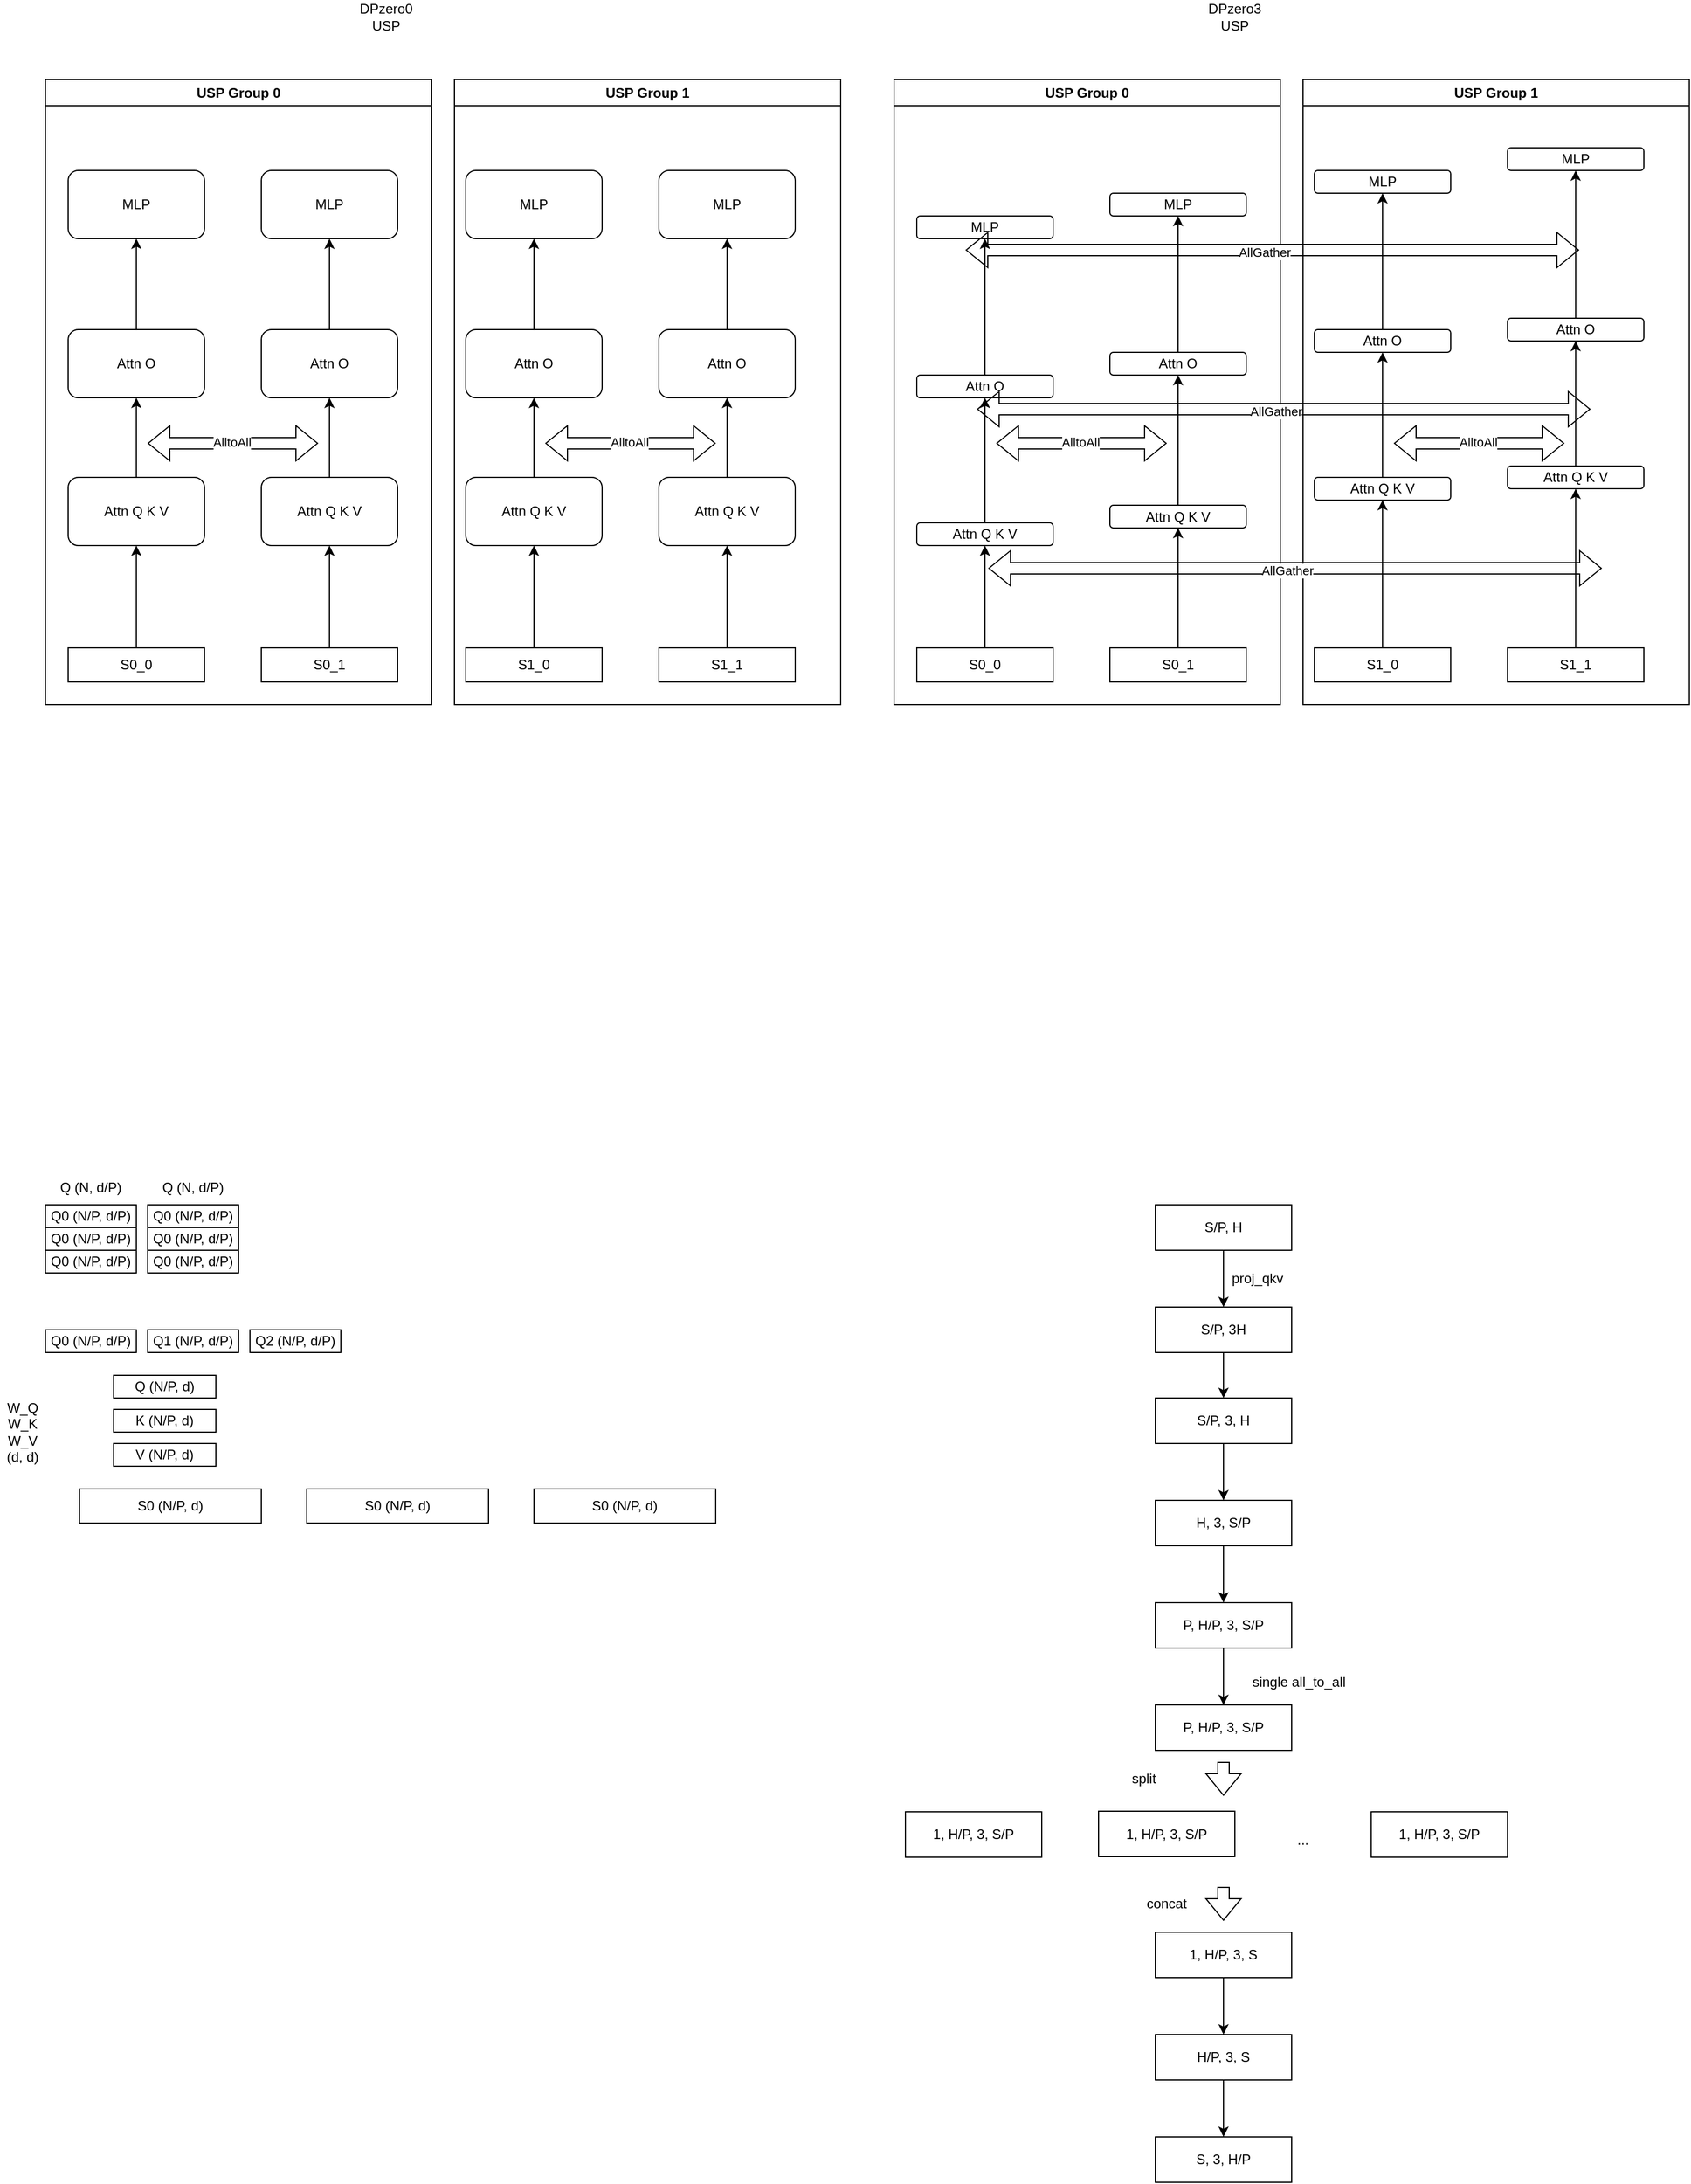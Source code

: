 <mxfile version="27.0.5">
  <diagram name="第 1 页" id="zMmR31qMb3b2CWSOKHbf">
    <mxGraphModel dx="1070" dy="737" grid="1" gridSize="10" guides="1" tooltips="1" connect="1" arrows="1" fold="1" page="1" pageScale="1" pageWidth="827" pageHeight="1169" math="0" shadow="0">
      <root>
        <mxCell id="0" />
        <mxCell id="1" parent="0" />
        <mxCell id="YviTpb6_tVdekd0D2BlD-29" style="edgeStyle=orthogonalEdgeStyle;rounded=0;orthogonalLoop=1;jettySize=auto;html=1;entryX=0.5;entryY=1;entryDx=0;entryDy=0;" parent="1" source="YviTpb6_tVdekd0D2BlD-1" target="YviTpb6_tVdekd0D2BlD-9" edge="1">
          <mxGeometry relative="1" as="geometry" />
        </mxCell>
        <mxCell id="YviTpb6_tVdekd0D2BlD-1" value="S0_0" style="rounded=0;whiteSpace=wrap;html=1;" parent="1" vertex="1">
          <mxGeometry x="100" y="690" width="120" height="30" as="geometry" />
        </mxCell>
        <mxCell id="YviTpb6_tVdekd0D2BlD-30" style="edgeStyle=orthogonalEdgeStyle;rounded=0;orthogonalLoop=1;jettySize=auto;html=1;entryX=0.5;entryY=1;entryDx=0;entryDy=0;" parent="1" source="YviTpb6_tVdekd0D2BlD-2" target="YviTpb6_tVdekd0D2BlD-10" edge="1">
          <mxGeometry relative="1" as="geometry" />
        </mxCell>
        <mxCell id="YviTpb6_tVdekd0D2BlD-2" value="S0_1" style="rounded=0;whiteSpace=wrap;html=1;" parent="1" vertex="1">
          <mxGeometry x="270" y="690" width="120" height="30" as="geometry" />
        </mxCell>
        <mxCell id="YviTpb6_tVdekd0D2BlD-31" style="edgeStyle=orthogonalEdgeStyle;rounded=0;orthogonalLoop=1;jettySize=auto;html=1;entryX=0.5;entryY=1;entryDx=0;entryDy=0;" parent="1" source="YviTpb6_tVdekd0D2BlD-3" target="YviTpb6_tVdekd0D2BlD-11" edge="1">
          <mxGeometry relative="1" as="geometry" />
        </mxCell>
        <mxCell id="YviTpb6_tVdekd0D2BlD-3" value="S1_0" style="rounded=0;whiteSpace=wrap;html=1;" parent="1" vertex="1">
          <mxGeometry x="450" y="690" width="120" height="30" as="geometry" />
        </mxCell>
        <mxCell id="YviTpb6_tVdekd0D2BlD-36" style="edgeStyle=orthogonalEdgeStyle;rounded=0;orthogonalLoop=1;jettySize=auto;html=1;entryX=0.5;entryY=1;entryDx=0;entryDy=0;" parent="1" source="YviTpb6_tVdekd0D2BlD-4" target="YviTpb6_tVdekd0D2BlD-12" edge="1">
          <mxGeometry relative="1" as="geometry" />
        </mxCell>
        <mxCell id="YviTpb6_tVdekd0D2BlD-4" value="S1_1" style="rounded=0;whiteSpace=wrap;html=1;" parent="1" vertex="1">
          <mxGeometry x="620" y="690" width="120" height="30" as="geometry" />
        </mxCell>
        <mxCell id="YviTpb6_tVdekd0D2BlD-25" style="edgeStyle=orthogonalEdgeStyle;rounded=0;orthogonalLoop=1;jettySize=auto;html=1;entryX=0.5;entryY=1;entryDx=0;entryDy=0;" parent="1" source="YviTpb6_tVdekd0D2BlD-9" target="YviTpb6_tVdekd0D2BlD-17" edge="1">
          <mxGeometry relative="1" as="geometry" />
        </mxCell>
        <mxCell id="YviTpb6_tVdekd0D2BlD-9" value="Attn Q K V" style="rounded=1;whiteSpace=wrap;html=1;" parent="1" vertex="1">
          <mxGeometry x="100" y="540" width="120" height="60" as="geometry" />
        </mxCell>
        <mxCell id="YviTpb6_tVdekd0D2BlD-28" style="edgeStyle=orthogonalEdgeStyle;rounded=0;orthogonalLoop=1;jettySize=auto;html=1;entryX=0.5;entryY=1;entryDx=0;entryDy=0;" parent="1" source="YviTpb6_tVdekd0D2BlD-10" target="YviTpb6_tVdekd0D2BlD-18" edge="1">
          <mxGeometry relative="1" as="geometry" />
        </mxCell>
        <mxCell id="YviTpb6_tVdekd0D2BlD-10" value="Attn Q K V" style="rounded=1;whiteSpace=wrap;html=1;" parent="1" vertex="1">
          <mxGeometry x="270" y="540" width="120" height="60" as="geometry" />
        </mxCell>
        <mxCell id="YviTpb6_tVdekd0D2BlD-32" style="edgeStyle=orthogonalEdgeStyle;rounded=0;orthogonalLoop=1;jettySize=auto;html=1;entryX=0.5;entryY=1;entryDx=0;entryDy=0;" parent="1" source="YviTpb6_tVdekd0D2BlD-11" target="YviTpb6_tVdekd0D2BlD-19" edge="1">
          <mxGeometry relative="1" as="geometry" />
        </mxCell>
        <mxCell id="YviTpb6_tVdekd0D2BlD-11" value="Attn Q K V" style="rounded=1;whiteSpace=wrap;html=1;" parent="1" vertex="1">
          <mxGeometry x="450" y="540" width="120" height="60" as="geometry" />
        </mxCell>
        <mxCell id="YviTpb6_tVdekd0D2BlD-35" style="edgeStyle=orthogonalEdgeStyle;rounded=0;orthogonalLoop=1;jettySize=auto;html=1;entryX=0.5;entryY=1;entryDx=0;entryDy=0;" parent="1" source="YviTpb6_tVdekd0D2BlD-12" target="YviTpb6_tVdekd0D2BlD-20" edge="1">
          <mxGeometry relative="1" as="geometry" />
        </mxCell>
        <mxCell id="YviTpb6_tVdekd0D2BlD-12" value="Attn Q K V" style="rounded=1;whiteSpace=wrap;html=1;" parent="1" vertex="1">
          <mxGeometry x="620" y="540" width="120" height="60" as="geometry" />
        </mxCell>
        <mxCell id="YviTpb6_tVdekd0D2BlD-13" value="" style="shape=flexArrow;endArrow=classic;startArrow=classic;html=1;rounded=0;" parent="1" edge="1">
          <mxGeometry width="100" height="100" relative="1" as="geometry">
            <mxPoint x="170" y="510" as="sourcePoint" />
            <mxPoint x="320" y="510" as="targetPoint" />
          </mxGeometry>
        </mxCell>
        <mxCell id="YviTpb6_tVdekd0D2BlD-14" value="AlltoAll" style="edgeLabel;html=1;align=center;verticalAlign=middle;resizable=0;points=[];" parent="YviTpb6_tVdekd0D2BlD-13" vertex="1" connectable="0">
          <mxGeometry x="-0.013" y="1" relative="1" as="geometry">
            <mxPoint as="offset" />
          </mxGeometry>
        </mxCell>
        <mxCell id="YviTpb6_tVdekd0D2BlD-15" value="" style="shape=flexArrow;endArrow=classic;startArrow=classic;html=1;rounded=0;" parent="1" edge="1">
          <mxGeometry width="100" height="100" relative="1" as="geometry">
            <mxPoint x="520" y="510" as="sourcePoint" />
            <mxPoint x="670" y="510" as="targetPoint" />
          </mxGeometry>
        </mxCell>
        <mxCell id="YviTpb6_tVdekd0D2BlD-16" value="AlltoAll" style="edgeLabel;html=1;align=center;verticalAlign=middle;resizable=0;points=[];" parent="YviTpb6_tVdekd0D2BlD-15" vertex="1" connectable="0">
          <mxGeometry x="-0.013" y="1" relative="1" as="geometry">
            <mxPoint as="offset" />
          </mxGeometry>
        </mxCell>
        <mxCell id="YviTpb6_tVdekd0D2BlD-26" style="edgeStyle=orthogonalEdgeStyle;rounded=0;orthogonalLoop=1;jettySize=auto;html=1;entryX=0.5;entryY=1;entryDx=0;entryDy=0;" parent="1" source="YviTpb6_tVdekd0D2BlD-17" target="YviTpb6_tVdekd0D2BlD-21" edge="1">
          <mxGeometry relative="1" as="geometry" />
        </mxCell>
        <mxCell id="YviTpb6_tVdekd0D2BlD-17" value="Attn O" style="rounded=1;whiteSpace=wrap;html=1;" parent="1" vertex="1">
          <mxGeometry x="100" y="410" width="120" height="60" as="geometry" />
        </mxCell>
        <mxCell id="YviTpb6_tVdekd0D2BlD-27" style="edgeStyle=orthogonalEdgeStyle;rounded=0;orthogonalLoop=1;jettySize=auto;html=1;entryX=0.5;entryY=1;entryDx=0;entryDy=0;" parent="1" source="YviTpb6_tVdekd0D2BlD-18" target="YviTpb6_tVdekd0D2BlD-22" edge="1">
          <mxGeometry relative="1" as="geometry" />
        </mxCell>
        <mxCell id="YviTpb6_tVdekd0D2BlD-18" value="Attn O" style="rounded=1;whiteSpace=wrap;html=1;" parent="1" vertex="1">
          <mxGeometry x="270" y="410" width="120" height="60" as="geometry" />
        </mxCell>
        <mxCell id="YviTpb6_tVdekd0D2BlD-33" style="edgeStyle=orthogonalEdgeStyle;rounded=0;orthogonalLoop=1;jettySize=auto;html=1;entryX=0.5;entryY=1;entryDx=0;entryDy=0;" parent="1" source="YviTpb6_tVdekd0D2BlD-19" target="YviTpb6_tVdekd0D2BlD-23" edge="1">
          <mxGeometry relative="1" as="geometry" />
        </mxCell>
        <mxCell id="YviTpb6_tVdekd0D2BlD-19" value="Attn O" style="rounded=1;whiteSpace=wrap;html=1;" parent="1" vertex="1">
          <mxGeometry x="450" y="410" width="120" height="60" as="geometry" />
        </mxCell>
        <mxCell id="YviTpb6_tVdekd0D2BlD-34" style="edgeStyle=orthogonalEdgeStyle;rounded=0;orthogonalLoop=1;jettySize=auto;html=1;entryX=0.5;entryY=1;entryDx=0;entryDy=0;" parent="1" source="YviTpb6_tVdekd0D2BlD-20" target="YviTpb6_tVdekd0D2BlD-24" edge="1">
          <mxGeometry relative="1" as="geometry" />
        </mxCell>
        <mxCell id="YviTpb6_tVdekd0D2BlD-20" value="Attn O" style="rounded=1;whiteSpace=wrap;html=1;" parent="1" vertex="1">
          <mxGeometry x="620" y="410" width="120" height="60" as="geometry" />
        </mxCell>
        <mxCell id="YviTpb6_tVdekd0D2BlD-21" value="MLP" style="rounded=1;whiteSpace=wrap;html=1;" parent="1" vertex="1">
          <mxGeometry x="100" y="270" width="120" height="60" as="geometry" />
        </mxCell>
        <mxCell id="YviTpb6_tVdekd0D2BlD-22" value="MLP" style="rounded=1;whiteSpace=wrap;html=1;" parent="1" vertex="1">
          <mxGeometry x="270" y="270" width="120" height="60" as="geometry" />
        </mxCell>
        <mxCell id="YviTpb6_tVdekd0D2BlD-23" value="MLP" style="rounded=1;whiteSpace=wrap;html=1;" parent="1" vertex="1">
          <mxGeometry x="450" y="270" width="120" height="60" as="geometry" />
        </mxCell>
        <mxCell id="YviTpb6_tVdekd0D2BlD-24" value="MLP" style="rounded=1;whiteSpace=wrap;html=1;" parent="1" vertex="1">
          <mxGeometry x="620" y="270" width="120" height="60" as="geometry" />
        </mxCell>
        <mxCell id="YviTpb6_tVdekd0D2BlD-37" value="USP Group 0" style="swimlane;whiteSpace=wrap;html=1;" parent="1" vertex="1">
          <mxGeometry x="80" y="190" width="340" height="550" as="geometry" />
        </mxCell>
        <mxCell id="YviTpb6_tVdekd0D2BlD-38" value="USP Group 1" style="swimlane;whiteSpace=wrap;html=1;startSize=23;" parent="1" vertex="1">
          <mxGeometry x="440" y="190" width="340" height="550" as="geometry" />
        </mxCell>
        <mxCell id="YviTpb6_tVdekd0D2BlD-40" value="DPzero0 USP" style="text;html=1;align=center;verticalAlign=middle;whiteSpace=wrap;rounded=0;" parent="1" vertex="1">
          <mxGeometry x="350" y="120" width="60" height="30" as="geometry" />
        </mxCell>
        <mxCell id="YviTpb6_tVdekd0D2BlD-41" style="edgeStyle=orthogonalEdgeStyle;rounded=0;orthogonalLoop=1;jettySize=auto;html=1;entryX=0.5;entryY=1;entryDx=0;entryDy=0;" parent="1" source="YviTpb6_tVdekd0D2BlD-42" target="YviTpb6_tVdekd0D2BlD-50" edge="1">
          <mxGeometry relative="1" as="geometry" />
        </mxCell>
        <mxCell id="YviTpb6_tVdekd0D2BlD-42" value="S0_0" style="rounded=0;whiteSpace=wrap;html=1;" parent="1" vertex="1">
          <mxGeometry x="847" y="690" width="120" height="30" as="geometry" />
        </mxCell>
        <mxCell id="YviTpb6_tVdekd0D2BlD-43" style="edgeStyle=orthogonalEdgeStyle;rounded=0;orthogonalLoop=1;jettySize=auto;html=1;entryX=0.5;entryY=1;entryDx=0;entryDy=0;" parent="1" source="YviTpb6_tVdekd0D2BlD-44" target="YviTpb6_tVdekd0D2BlD-52" edge="1">
          <mxGeometry relative="1" as="geometry" />
        </mxCell>
        <mxCell id="YviTpb6_tVdekd0D2BlD-44" value="S0_1" style="rounded=0;whiteSpace=wrap;html=1;" parent="1" vertex="1">
          <mxGeometry x="1017" y="690" width="120" height="30" as="geometry" />
        </mxCell>
        <mxCell id="YviTpb6_tVdekd0D2BlD-45" style="edgeStyle=orthogonalEdgeStyle;rounded=0;orthogonalLoop=1;jettySize=auto;html=1;entryX=0.5;entryY=1;entryDx=0;entryDy=0;" parent="1" source="YviTpb6_tVdekd0D2BlD-46" target="YviTpb6_tVdekd0D2BlD-54" edge="1">
          <mxGeometry relative="1" as="geometry" />
        </mxCell>
        <mxCell id="YviTpb6_tVdekd0D2BlD-46" value="S1_0" style="rounded=0;whiteSpace=wrap;html=1;" parent="1" vertex="1">
          <mxGeometry x="1197" y="690" width="120" height="30" as="geometry" />
        </mxCell>
        <mxCell id="YviTpb6_tVdekd0D2BlD-47" style="edgeStyle=orthogonalEdgeStyle;rounded=0;orthogonalLoop=1;jettySize=auto;html=1;entryX=0.5;entryY=1;entryDx=0;entryDy=0;" parent="1" source="YviTpb6_tVdekd0D2BlD-48" target="YviTpb6_tVdekd0D2BlD-56" edge="1">
          <mxGeometry relative="1" as="geometry" />
        </mxCell>
        <mxCell id="YviTpb6_tVdekd0D2BlD-48" value="S1_1" style="rounded=0;whiteSpace=wrap;html=1;" parent="1" vertex="1">
          <mxGeometry x="1367" y="690" width="120" height="30" as="geometry" />
        </mxCell>
        <mxCell id="YviTpb6_tVdekd0D2BlD-49" style="edgeStyle=orthogonalEdgeStyle;rounded=0;orthogonalLoop=1;jettySize=auto;html=1;entryX=0.5;entryY=1;entryDx=0;entryDy=0;" parent="1" source="YviTpb6_tVdekd0D2BlD-50" target="YviTpb6_tVdekd0D2BlD-62" edge="1">
          <mxGeometry relative="1" as="geometry" />
        </mxCell>
        <mxCell id="YviTpb6_tVdekd0D2BlD-50" value="Attn Q K V" style="rounded=1;whiteSpace=wrap;html=1;" parent="1" vertex="1">
          <mxGeometry x="847" y="580" width="120" height="20" as="geometry" />
        </mxCell>
        <mxCell id="YviTpb6_tVdekd0D2BlD-53" style="edgeStyle=orthogonalEdgeStyle;rounded=0;orthogonalLoop=1;jettySize=auto;html=1;entryX=0.5;entryY=1;entryDx=0;entryDy=0;" parent="1" source="YviTpb6_tVdekd0D2BlD-54" target="YviTpb6_tVdekd0D2BlD-66" edge="1">
          <mxGeometry relative="1" as="geometry" />
        </mxCell>
        <mxCell id="YviTpb6_tVdekd0D2BlD-57" value="" style="shape=flexArrow;endArrow=classic;startArrow=classic;html=1;rounded=0;" parent="1" edge="1">
          <mxGeometry width="100" height="100" relative="1" as="geometry">
            <mxPoint x="917" y="510" as="sourcePoint" />
            <mxPoint x="1067" y="510" as="targetPoint" />
          </mxGeometry>
        </mxCell>
        <mxCell id="YviTpb6_tVdekd0D2BlD-58" value="AlltoAll" style="edgeLabel;html=1;align=center;verticalAlign=middle;resizable=0;points=[];" parent="YviTpb6_tVdekd0D2BlD-57" vertex="1" connectable="0">
          <mxGeometry x="-0.013" y="1" relative="1" as="geometry">
            <mxPoint as="offset" />
          </mxGeometry>
        </mxCell>
        <mxCell id="YviTpb6_tVdekd0D2BlD-59" value="" style="shape=flexArrow;endArrow=classic;startArrow=classic;html=1;rounded=0;" parent="1" edge="1">
          <mxGeometry width="100" height="100" relative="1" as="geometry">
            <mxPoint x="1267" y="510" as="sourcePoint" />
            <mxPoint x="1417" y="510" as="targetPoint" />
          </mxGeometry>
        </mxCell>
        <mxCell id="YviTpb6_tVdekd0D2BlD-60" value="AlltoAll" style="edgeLabel;html=1;align=center;verticalAlign=middle;resizable=0;points=[];" parent="YviTpb6_tVdekd0D2BlD-59" vertex="1" connectable="0">
          <mxGeometry x="-0.013" y="1" relative="1" as="geometry">
            <mxPoint as="offset" />
          </mxGeometry>
        </mxCell>
        <mxCell id="YviTpb6_tVdekd0D2BlD-61" style="edgeStyle=orthogonalEdgeStyle;rounded=0;orthogonalLoop=1;jettySize=auto;html=1;entryX=0.5;entryY=1;entryDx=0;entryDy=0;" parent="1" source="YviTpb6_tVdekd0D2BlD-62" target="YviTpb6_tVdekd0D2BlD-69" edge="1">
          <mxGeometry relative="1" as="geometry" />
        </mxCell>
        <mxCell id="YviTpb6_tVdekd0D2BlD-62" value="Attn O" style="rounded=1;whiteSpace=wrap;html=1;" parent="1" vertex="1">
          <mxGeometry x="847" y="450" width="120" height="20" as="geometry" />
        </mxCell>
        <mxCell id="YviTpb6_tVdekd0D2BlD-65" style="edgeStyle=orthogonalEdgeStyle;rounded=0;orthogonalLoop=1;jettySize=auto;html=1;entryX=0.5;entryY=1;entryDx=0;entryDy=0;" parent="1" source="YviTpb6_tVdekd0D2BlD-66" target="YviTpb6_tVdekd0D2BlD-71" edge="1">
          <mxGeometry relative="1" as="geometry" />
        </mxCell>
        <mxCell id="YviTpb6_tVdekd0D2BlD-66" value="Attn O" style="rounded=1;whiteSpace=wrap;html=1;" parent="1" vertex="1">
          <mxGeometry x="1197" y="410" width="120" height="20" as="geometry" />
        </mxCell>
        <mxCell id="YviTpb6_tVdekd0D2BlD-69" value="MLP" style="rounded=1;whiteSpace=wrap;html=1;" parent="1" vertex="1">
          <mxGeometry x="847" y="310" width="120" height="20" as="geometry" />
        </mxCell>
        <mxCell id="YviTpb6_tVdekd0D2BlD-73" value="USP Group 0" style="swimlane;whiteSpace=wrap;html=1;" parent="1" vertex="1">
          <mxGeometry x="827" y="190" width="340" height="550" as="geometry" />
        </mxCell>
        <mxCell id="YviTpb6_tVdekd0D2BlD-64" value="Attn O" style="rounded=1;whiteSpace=wrap;html=1;" parent="YviTpb6_tVdekd0D2BlD-73" vertex="1">
          <mxGeometry x="190" y="240" width="120" height="20" as="geometry" />
        </mxCell>
        <mxCell id="YviTpb6_tVdekd0D2BlD-70" value="MLP" style="rounded=1;whiteSpace=wrap;html=1;" parent="YviTpb6_tVdekd0D2BlD-73" vertex="1">
          <mxGeometry x="190" y="100" width="120" height="20" as="geometry" />
        </mxCell>
        <mxCell id="YviTpb6_tVdekd0D2BlD-63" style="edgeStyle=orthogonalEdgeStyle;rounded=0;orthogonalLoop=1;jettySize=auto;html=1;entryX=0.5;entryY=1;entryDx=0;entryDy=0;" parent="YviTpb6_tVdekd0D2BlD-73" source="YviTpb6_tVdekd0D2BlD-64" target="YviTpb6_tVdekd0D2BlD-70" edge="1">
          <mxGeometry relative="1" as="geometry" />
        </mxCell>
        <mxCell id="YviTpb6_tVdekd0D2BlD-52" value="Attn Q K V" style="rounded=1;whiteSpace=wrap;html=1;" parent="YviTpb6_tVdekd0D2BlD-73" vertex="1">
          <mxGeometry x="190" y="374.5" width="120" height="20" as="geometry" />
        </mxCell>
        <mxCell id="YviTpb6_tVdekd0D2BlD-51" style="edgeStyle=orthogonalEdgeStyle;rounded=0;orthogonalLoop=1;jettySize=auto;html=1;entryX=0.5;entryY=1;entryDx=0;entryDy=0;" parent="YviTpb6_tVdekd0D2BlD-73" source="YviTpb6_tVdekd0D2BlD-52" target="YviTpb6_tVdekd0D2BlD-64" edge="1">
          <mxGeometry relative="1" as="geometry" />
        </mxCell>
        <mxCell id="YviTpb6_tVdekd0D2BlD-74" value="USP Group 1" style="swimlane;whiteSpace=wrap;html=1;startSize=23;" parent="1" vertex="1">
          <mxGeometry x="1187" y="190" width="340" height="550" as="geometry" />
        </mxCell>
        <mxCell id="YviTpb6_tVdekd0D2BlD-68" value="Attn O" style="rounded=1;whiteSpace=wrap;html=1;" parent="YviTpb6_tVdekd0D2BlD-74" vertex="1">
          <mxGeometry x="180" y="210" width="120" height="20" as="geometry" />
        </mxCell>
        <mxCell id="YviTpb6_tVdekd0D2BlD-71" value="MLP" style="rounded=1;whiteSpace=wrap;html=1;" parent="YviTpb6_tVdekd0D2BlD-74" vertex="1">
          <mxGeometry x="10" y="80" width="120" height="20" as="geometry" />
        </mxCell>
        <mxCell id="YviTpb6_tVdekd0D2BlD-72" value="MLP" style="rounded=1;whiteSpace=wrap;html=1;" parent="YviTpb6_tVdekd0D2BlD-74" vertex="1">
          <mxGeometry x="180" y="60" width="120" height="20" as="geometry" />
        </mxCell>
        <mxCell id="YviTpb6_tVdekd0D2BlD-67" style="edgeStyle=orthogonalEdgeStyle;rounded=0;orthogonalLoop=1;jettySize=auto;html=1;entryX=0.5;entryY=1;entryDx=0;entryDy=0;" parent="YviTpb6_tVdekd0D2BlD-74" source="YviTpb6_tVdekd0D2BlD-68" target="YviTpb6_tVdekd0D2BlD-72" edge="1">
          <mxGeometry relative="1" as="geometry" />
        </mxCell>
        <mxCell id="YviTpb6_tVdekd0D2BlD-54" value="Attn Q K V" style="rounded=1;whiteSpace=wrap;html=1;" parent="YviTpb6_tVdekd0D2BlD-74" vertex="1">
          <mxGeometry x="10" y="350" width="120" height="20" as="geometry" />
        </mxCell>
        <mxCell id="YviTpb6_tVdekd0D2BlD-56" value="Attn Q K V" style="rounded=1;whiteSpace=wrap;html=1;" parent="YviTpb6_tVdekd0D2BlD-74" vertex="1">
          <mxGeometry x="180" y="340" width="120" height="20" as="geometry" />
        </mxCell>
        <mxCell id="YviTpb6_tVdekd0D2BlD-55" style="edgeStyle=orthogonalEdgeStyle;rounded=0;orthogonalLoop=1;jettySize=auto;html=1;entryX=0.5;entryY=1;entryDx=0;entryDy=0;" parent="YviTpb6_tVdekd0D2BlD-74" source="YviTpb6_tVdekd0D2BlD-56" target="YviTpb6_tVdekd0D2BlD-68" edge="1">
          <mxGeometry relative="1" as="geometry" />
        </mxCell>
        <mxCell id="YviTpb6_tVdekd0D2BlD-78" value="" style="shape=flexArrow;endArrow=classic;startArrow=classic;html=1;rounded=0;" parent="YviTpb6_tVdekd0D2BlD-74" edge="1">
          <mxGeometry width="100" height="100" relative="1" as="geometry">
            <mxPoint x="-287" y="290" as="sourcePoint" />
            <mxPoint x="253" y="290" as="targetPoint" />
          </mxGeometry>
        </mxCell>
        <mxCell id="YviTpb6_tVdekd0D2BlD-79" value="AllGather" style="edgeLabel;html=1;align=center;verticalAlign=middle;resizable=0;points=[];" parent="YviTpb6_tVdekd0D2BlD-78" vertex="1" connectable="0">
          <mxGeometry x="-0.028" y="-2" relative="1" as="geometry">
            <mxPoint as="offset" />
          </mxGeometry>
        </mxCell>
        <mxCell id="YviTpb6_tVdekd0D2BlD-80" value="" style="shape=flexArrow;endArrow=classic;startArrow=classic;html=1;rounded=0;" parent="YviTpb6_tVdekd0D2BlD-74" edge="1">
          <mxGeometry width="100" height="100" relative="1" as="geometry">
            <mxPoint x="-297" y="150" as="sourcePoint" />
            <mxPoint x="243" y="150" as="targetPoint" />
          </mxGeometry>
        </mxCell>
        <mxCell id="YviTpb6_tVdekd0D2BlD-81" value="AllGather" style="edgeLabel;html=1;align=center;verticalAlign=middle;resizable=0;points=[];" parent="YviTpb6_tVdekd0D2BlD-80" vertex="1" connectable="0">
          <mxGeometry x="-0.028" y="-2" relative="1" as="geometry">
            <mxPoint as="offset" />
          </mxGeometry>
        </mxCell>
        <mxCell id="YviTpb6_tVdekd0D2BlD-76" value="" style="shape=flexArrow;endArrow=classic;startArrow=classic;html=1;rounded=0;" parent="YviTpb6_tVdekd0D2BlD-74" edge="1">
          <mxGeometry width="100" height="100" relative="1" as="geometry">
            <mxPoint x="-277" y="430" as="sourcePoint" />
            <mxPoint x="263" y="430" as="targetPoint" />
          </mxGeometry>
        </mxCell>
        <mxCell id="YviTpb6_tVdekd0D2BlD-77" value="AllGather" style="edgeLabel;html=1;align=center;verticalAlign=middle;resizable=0;points=[];" parent="YviTpb6_tVdekd0D2BlD-76" vertex="1" connectable="0">
          <mxGeometry x="-0.028" y="-2" relative="1" as="geometry">
            <mxPoint as="offset" />
          </mxGeometry>
        </mxCell>
        <mxCell id="YviTpb6_tVdekd0D2BlD-75" value="DPzero3 USP" style="text;html=1;align=center;verticalAlign=middle;whiteSpace=wrap;rounded=0;" parent="1" vertex="1">
          <mxGeometry x="1097" y="120" width="60" height="30" as="geometry" />
        </mxCell>
        <mxCell id="YviTpb6_tVdekd0D2BlD-83" value="S0 (N/P, d)" style="rounded=0;whiteSpace=wrap;html=1;" parent="1" vertex="1">
          <mxGeometry x="110" y="1430" width="160" height="30" as="geometry" />
        </mxCell>
        <mxCell id="YviTpb6_tVdekd0D2BlD-84" value="S0 (N/P, d)" style="rounded=0;whiteSpace=wrap;html=1;" parent="1" vertex="1">
          <mxGeometry x="310" y="1430" width="160" height="30" as="geometry" />
        </mxCell>
        <mxCell id="YviTpb6_tVdekd0D2BlD-85" value="S0 (N/P, d)" style="rounded=0;whiteSpace=wrap;html=1;" parent="1" vertex="1">
          <mxGeometry x="510" y="1430" width="160" height="30" as="geometry" />
        </mxCell>
        <mxCell id="YviTpb6_tVdekd0D2BlD-89" value="W_Q W_K W_V&lt;div&gt;(d, d)&lt;/div&gt;" style="text;html=1;align=center;verticalAlign=middle;whiteSpace=wrap;rounded=0;" parent="1" vertex="1">
          <mxGeometry x="40" y="1350" width="40" height="60" as="geometry" />
        </mxCell>
        <mxCell id="YviTpb6_tVdekd0D2BlD-90" value="Q (N/P, d)" style="rounded=0;whiteSpace=wrap;html=1;" parent="1" vertex="1">
          <mxGeometry x="140" y="1330" width="90" height="20" as="geometry" />
        </mxCell>
        <mxCell id="YviTpb6_tVdekd0D2BlD-91" value="K (N/P, d)" style="rounded=0;whiteSpace=wrap;html=1;" parent="1" vertex="1">
          <mxGeometry x="140" y="1360" width="90" height="20" as="geometry" />
        </mxCell>
        <mxCell id="YviTpb6_tVdekd0D2BlD-92" value="V (N/P, d)" style="rounded=0;whiteSpace=wrap;html=1;" parent="1" vertex="1">
          <mxGeometry x="140" y="1390" width="90" height="20" as="geometry" />
        </mxCell>
        <mxCell id="YviTpb6_tVdekd0D2BlD-93" value="Q0 (N/P, d/P)" style="rounded=0;whiteSpace=wrap;html=1;" parent="1" vertex="1">
          <mxGeometry x="80" y="1290" width="80" height="20" as="geometry" />
        </mxCell>
        <mxCell id="YviTpb6_tVdekd0D2BlD-94" value="Q1 (N/P, d/P)" style="rounded=0;whiteSpace=wrap;html=1;" parent="1" vertex="1">
          <mxGeometry x="170" y="1290" width="80" height="20" as="geometry" />
        </mxCell>
        <mxCell id="YviTpb6_tVdekd0D2BlD-95" value="Q2 (N/P, d/P)" style="rounded=0;whiteSpace=wrap;html=1;" parent="1" vertex="1">
          <mxGeometry x="260" y="1290" width="80" height="20" as="geometry" />
        </mxCell>
        <mxCell id="YviTpb6_tVdekd0D2BlD-96" value="Q0 (N/P, d/P)" style="rounded=0;whiteSpace=wrap;html=1;" parent="1" vertex="1">
          <mxGeometry x="80" y="1180" width="80" height="20" as="geometry" />
        </mxCell>
        <mxCell id="YviTpb6_tVdekd0D2BlD-97" value="Q0 (N/P, d/P)" style="rounded=0;whiteSpace=wrap;html=1;" parent="1" vertex="1">
          <mxGeometry x="80" y="1200" width="80" height="20" as="geometry" />
        </mxCell>
        <mxCell id="YviTpb6_tVdekd0D2BlD-98" value="Q0 (N/P, d/P)" style="rounded=0;whiteSpace=wrap;html=1;" parent="1" vertex="1">
          <mxGeometry x="80" y="1220" width="80" height="20" as="geometry" />
        </mxCell>
        <mxCell id="YviTpb6_tVdekd0D2BlD-99" value="Q (N, d/P)" style="text;html=1;align=center;verticalAlign=middle;whiteSpace=wrap;rounded=0;" parent="1" vertex="1">
          <mxGeometry x="90" y="1150" width="60" height="30" as="geometry" />
        </mxCell>
        <mxCell id="YviTpb6_tVdekd0D2BlD-100" value="Q0 (N/P, d/P)" style="rounded=0;whiteSpace=wrap;html=1;" parent="1" vertex="1">
          <mxGeometry x="170" y="1180" width="80" height="20" as="geometry" />
        </mxCell>
        <mxCell id="YviTpb6_tVdekd0D2BlD-101" value="Q0 (N/P, d/P)" style="rounded=0;whiteSpace=wrap;html=1;" parent="1" vertex="1">
          <mxGeometry x="170" y="1200" width="80" height="20" as="geometry" />
        </mxCell>
        <mxCell id="YviTpb6_tVdekd0D2BlD-102" value="Q0 (N/P, d/P)" style="rounded=0;whiteSpace=wrap;html=1;" parent="1" vertex="1">
          <mxGeometry x="170" y="1220" width="80" height="20" as="geometry" />
        </mxCell>
        <mxCell id="YviTpb6_tVdekd0D2BlD-103" value="Q (N, d/P)" style="text;html=1;align=center;verticalAlign=middle;whiteSpace=wrap;rounded=0;" parent="1" vertex="1">
          <mxGeometry x="180" y="1150" width="60" height="30" as="geometry" />
        </mxCell>
        <mxCell id="4O9J2_2ASu0D95aew4Kj-16" style="edgeStyle=orthogonalEdgeStyle;rounded=0;orthogonalLoop=1;jettySize=auto;html=1;entryX=0.5;entryY=0;entryDx=0;entryDy=0;" parent="1" source="4O9J2_2ASu0D95aew4Kj-1" target="4O9J2_2ASu0D95aew4Kj-2" edge="1">
          <mxGeometry relative="1" as="geometry" />
        </mxCell>
        <mxCell id="4O9J2_2ASu0D95aew4Kj-1" value="S/P, H" style="rounded=0;whiteSpace=wrap;html=1;" parent="1" vertex="1">
          <mxGeometry x="1057" y="1180" width="120" height="40" as="geometry" />
        </mxCell>
        <mxCell id="4O9J2_2ASu0D95aew4Kj-17" style="edgeStyle=orthogonalEdgeStyle;rounded=0;orthogonalLoop=1;jettySize=auto;html=1;entryX=0.5;entryY=0;entryDx=0;entryDy=0;" parent="1" source="4O9J2_2ASu0D95aew4Kj-2" target="4O9J2_2ASu0D95aew4Kj-3" edge="1">
          <mxGeometry relative="1" as="geometry" />
        </mxCell>
        <mxCell id="4O9J2_2ASu0D95aew4Kj-2" value="S/P, 3H" style="rounded=0;whiteSpace=wrap;html=1;" parent="1" vertex="1">
          <mxGeometry x="1057" y="1270" width="120" height="40" as="geometry" />
        </mxCell>
        <mxCell id="4O9J2_2ASu0D95aew4Kj-18" style="edgeStyle=orthogonalEdgeStyle;rounded=0;orthogonalLoop=1;jettySize=auto;html=1;entryX=0.5;entryY=0;entryDx=0;entryDy=0;" parent="1" source="4O9J2_2ASu0D95aew4Kj-3" target="4O9J2_2ASu0D95aew4Kj-4" edge="1">
          <mxGeometry relative="1" as="geometry" />
        </mxCell>
        <mxCell id="4O9J2_2ASu0D95aew4Kj-3" value="S/P, 3, H" style="rounded=0;whiteSpace=wrap;html=1;" parent="1" vertex="1">
          <mxGeometry x="1057" y="1350" width="120" height="40" as="geometry" />
        </mxCell>
        <mxCell id="4O9J2_2ASu0D95aew4Kj-19" style="edgeStyle=orthogonalEdgeStyle;rounded=0;orthogonalLoop=1;jettySize=auto;html=1;entryX=0.5;entryY=0;entryDx=0;entryDy=0;" parent="1" source="4O9J2_2ASu0D95aew4Kj-4" target="4O9J2_2ASu0D95aew4Kj-5" edge="1">
          <mxGeometry relative="1" as="geometry" />
        </mxCell>
        <mxCell id="4O9J2_2ASu0D95aew4Kj-4" value="H, 3, S/P" style="rounded=0;whiteSpace=wrap;html=1;" parent="1" vertex="1">
          <mxGeometry x="1057" y="1440" width="120" height="40" as="geometry" />
        </mxCell>
        <mxCell id="4O9J2_2ASu0D95aew4Kj-20" style="edgeStyle=orthogonalEdgeStyle;rounded=0;orthogonalLoop=1;jettySize=auto;html=1;" parent="1" source="4O9J2_2ASu0D95aew4Kj-5" target="4O9J2_2ASu0D95aew4Kj-6" edge="1">
          <mxGeometry relative="1" as="geometry" />
        </mxCell>
        <mxCell id="4O9J2_2ASu0D95aew4Kj-5" value="P, H/P, 3, S/P" style="rounded=0;whiteSpace=wrap;html=1;" parent="1" vertex="1">
          <mxGeometry x="1057" y="1530" width="120" height="40" as="geometry" />
        </mxCell>
        <mxCell id="4O9J2_2ASu0D95aew4Kj-6" value="P, H/P, 3, S/P" style="rounded=0;whiteSpace=wrap;html=1;" parent="1" vertex="1">
          <mxGeometry x="1057" y="1620" width="120" height="40" as="geometry" />
        </mxCell>
        <mxCell id="4O9J2_2ASu0D95aew4Kj-7" value="1, H/P, 3, S/P" style="rounded=0;whiteSpace=wrap;html=1;" parent="1" vertex="1">
          <mxGeometry x="1007" y="1713.5" width="120" height="40" as="geometry" />
        </mxCell>
        <mxCell id="4O9J2_2ASu0D95aew4Kj-8" value="1, H/P, 3, S/P" style="rounded=0;whiteSpace=wrap;html=1;" parent="1" vertex="1">
          <mxGeometry x="1247" y="1714" width="120" height="40" as="geometry" />
        </mxCell>
        <mxCell id="4O9J2_2ASu0D95aew4Kj-10" value="1, H/P, 3, S/P" style="rounded=0;whiteSpace=wrap;html=1;" parent="1" vertex="1">
          <mxGeometry x="837" y="1714" width="120" height="40" as="geometry" />
        </mxCell>
        <mxCell id="4O9J2_2ASu0D95aew4Kj-12" value="..." style="text;html=1;align=center;verticalAlign=middle;whiteSpace=wrap;rounded=0;" parent="1" vertex="1">
          <mxGeometry x="1157" y="1724" width="60" height="30" as="geometry" />
        </mxCell>
        <mxCell id="4O9J2_2ASu0D95aew4Kj-23" style="edgeStyle=orthogonalEdgeStyle;rounded=0;orthogonalLoop=1;jettySize=auto;html=1;entryX=0.5;entryY=0;entryDx=0;entryDy=0;" parent="1" source="4O9J2_2ASu0D95aew4Kj-13" target="4O9J2_2ASu0D95aew4Kj-14" edge="1">
          <mxGeometry relative="1" as="geometry" />
        </mxCell>
        <mxCell id="4O9J2_2ASu0D95aew4Kj-13" value="1, H/P, 3, S" style="rounded=0;whiteSpace=wrap;html=1;" parent="1" vertex="1">
          <mxGeometry x="1057" y="1820" width="120" height="40" as="geometry" />
        </mxCell>
        <mxCell id="FA3PeSNk5oZKGNtlozVg-1" style="edgeStyle=orthogonalEdgeStyle;rounded=0;orthogonalLoop=1;jettySize=auto;html=1;entryX=0.5;entryY=0;entryDx=0;entryDy=0;" edge="1" parent="1" source="4O9J2_2ASu0D95aew4Kj-14" target="4O9J2_2ASu0D95aew4Kj-15">
          <mxGeometry relative="1" as="geometry" />
        </mxCell>
        <mxCell id="4O9J2_2ASu0D95aew4Kj-14" value="H/P, 3, S" style="rounded=0;whiteSpace=wrap;html=1;" parent="1" vertex="1">
          <mxGeometry x="1057" y="1910" width="120" height="40" as="geometry" />
        </mxCell>
        <mxCell id="4O9J2_2ASu0D95aew4Kj-15" value="S, 3, H/P" style="rounded=0;whiteSpace=wrap;html=1;" parent="1" vertex="1">
          <mxGeometry x="1057" y="2000" width="120" height="40" as="geometry" />
        </mxCell>
        <mxCell id="4O9J2_2ASu0D95aew4Kj-21" value="split" style="text;html=1;align=center;verticalAlign=middle;whiteSpace=wrap;rounded=0;" parent="1" vertex="1">
          <mxGeometry x="1017" y="1670" width="60" height="30" as="geometry" />
        </mxCell>
        <mxCell id="4O9J2_2ASu0D95aew4Kj-22" value="concat" style="text;html=1;align=center;verticalAlign=middle;whiteSpace=wrap;rounded=0;" parent="1" vertex="1">
          <mxGeometry x="1037" y="1780" width="60" height="30" as="geometry" />
        </mxCell>
        <mxCell id="4O9J2_2ASu0D95aew4Kj-24" value="proj_qkv" style="text;html=1;align=center;verticalAlign=middle;whiteSpace=wrap;rounded=0;" parent="1" vertex="1">
          <mxGeometry x="1117" y="1230" width="60" height="30" as="geometry" />
        </mxCell>
        <mxCell id="4O9J2_2ASu0D95aew4Kj-25" value="single all_to_all" style="text;html=1;align=center;verticalAlign=middle;whiteSpace=wrap;rounded=0;" parent="1" vertex="1">
          <mxGeometry x="1127" y="1590" width="113" height="20" as="geometry" />
        </mxCell>
        <mxCell id="4O9J2_2ASu0D95aew4Kj-28" value="" style="shape=flexArrow;endArrow=classic;html=1;rounded=0;" parent="1" edge="1">
          <mxGeometry width="50" height="50" relative="1" as="geometry">
            <mxPoint x="1117" y="1670" as="sourcePoint" />
            <mxPoint x="1117" y="1700" as="targetPoint" />
          </mxGeometry>
        </mxCell>
        <mxCell id="4O9J2_2ASu0D95aew4Kj-29" value="" style="shape=flexArrow;endArrow=classic;html=1;rounded=0;" parent="1" edge="1">
          <mxGeometry width="50" height="50" relative="1" as="geometry">
            <mxPoint x="1117" y="1780" as="sourcePoint" />
            <mxPoint x="1117" y="1810" as="targetPoint" />
          </mxGeometry>
        </mxCell>
      </root>
    </mxGraphModel>
  </diagram>
</mxfile>
